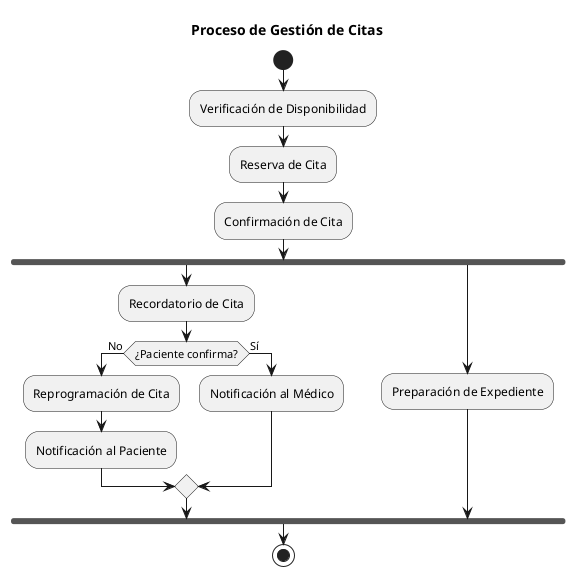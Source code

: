 @startuml Workflow Citas - MediPlus

title Proceso de Gestión de Citas

start
:Verificación de Disponibilidad;
:Reserva de Cita;
:Confirmación de Cita;
fork
  :Recordatorio de Cita;
  if (¿Paciente confirma?) then (No)
    :Reprogramación de Cita;
    :Notificación al Paciente;
  else (Sí)
    :Notificación al Médico;
  endif
fork again
  :Preparación de Expediente;
end fork
stop

@enduml
